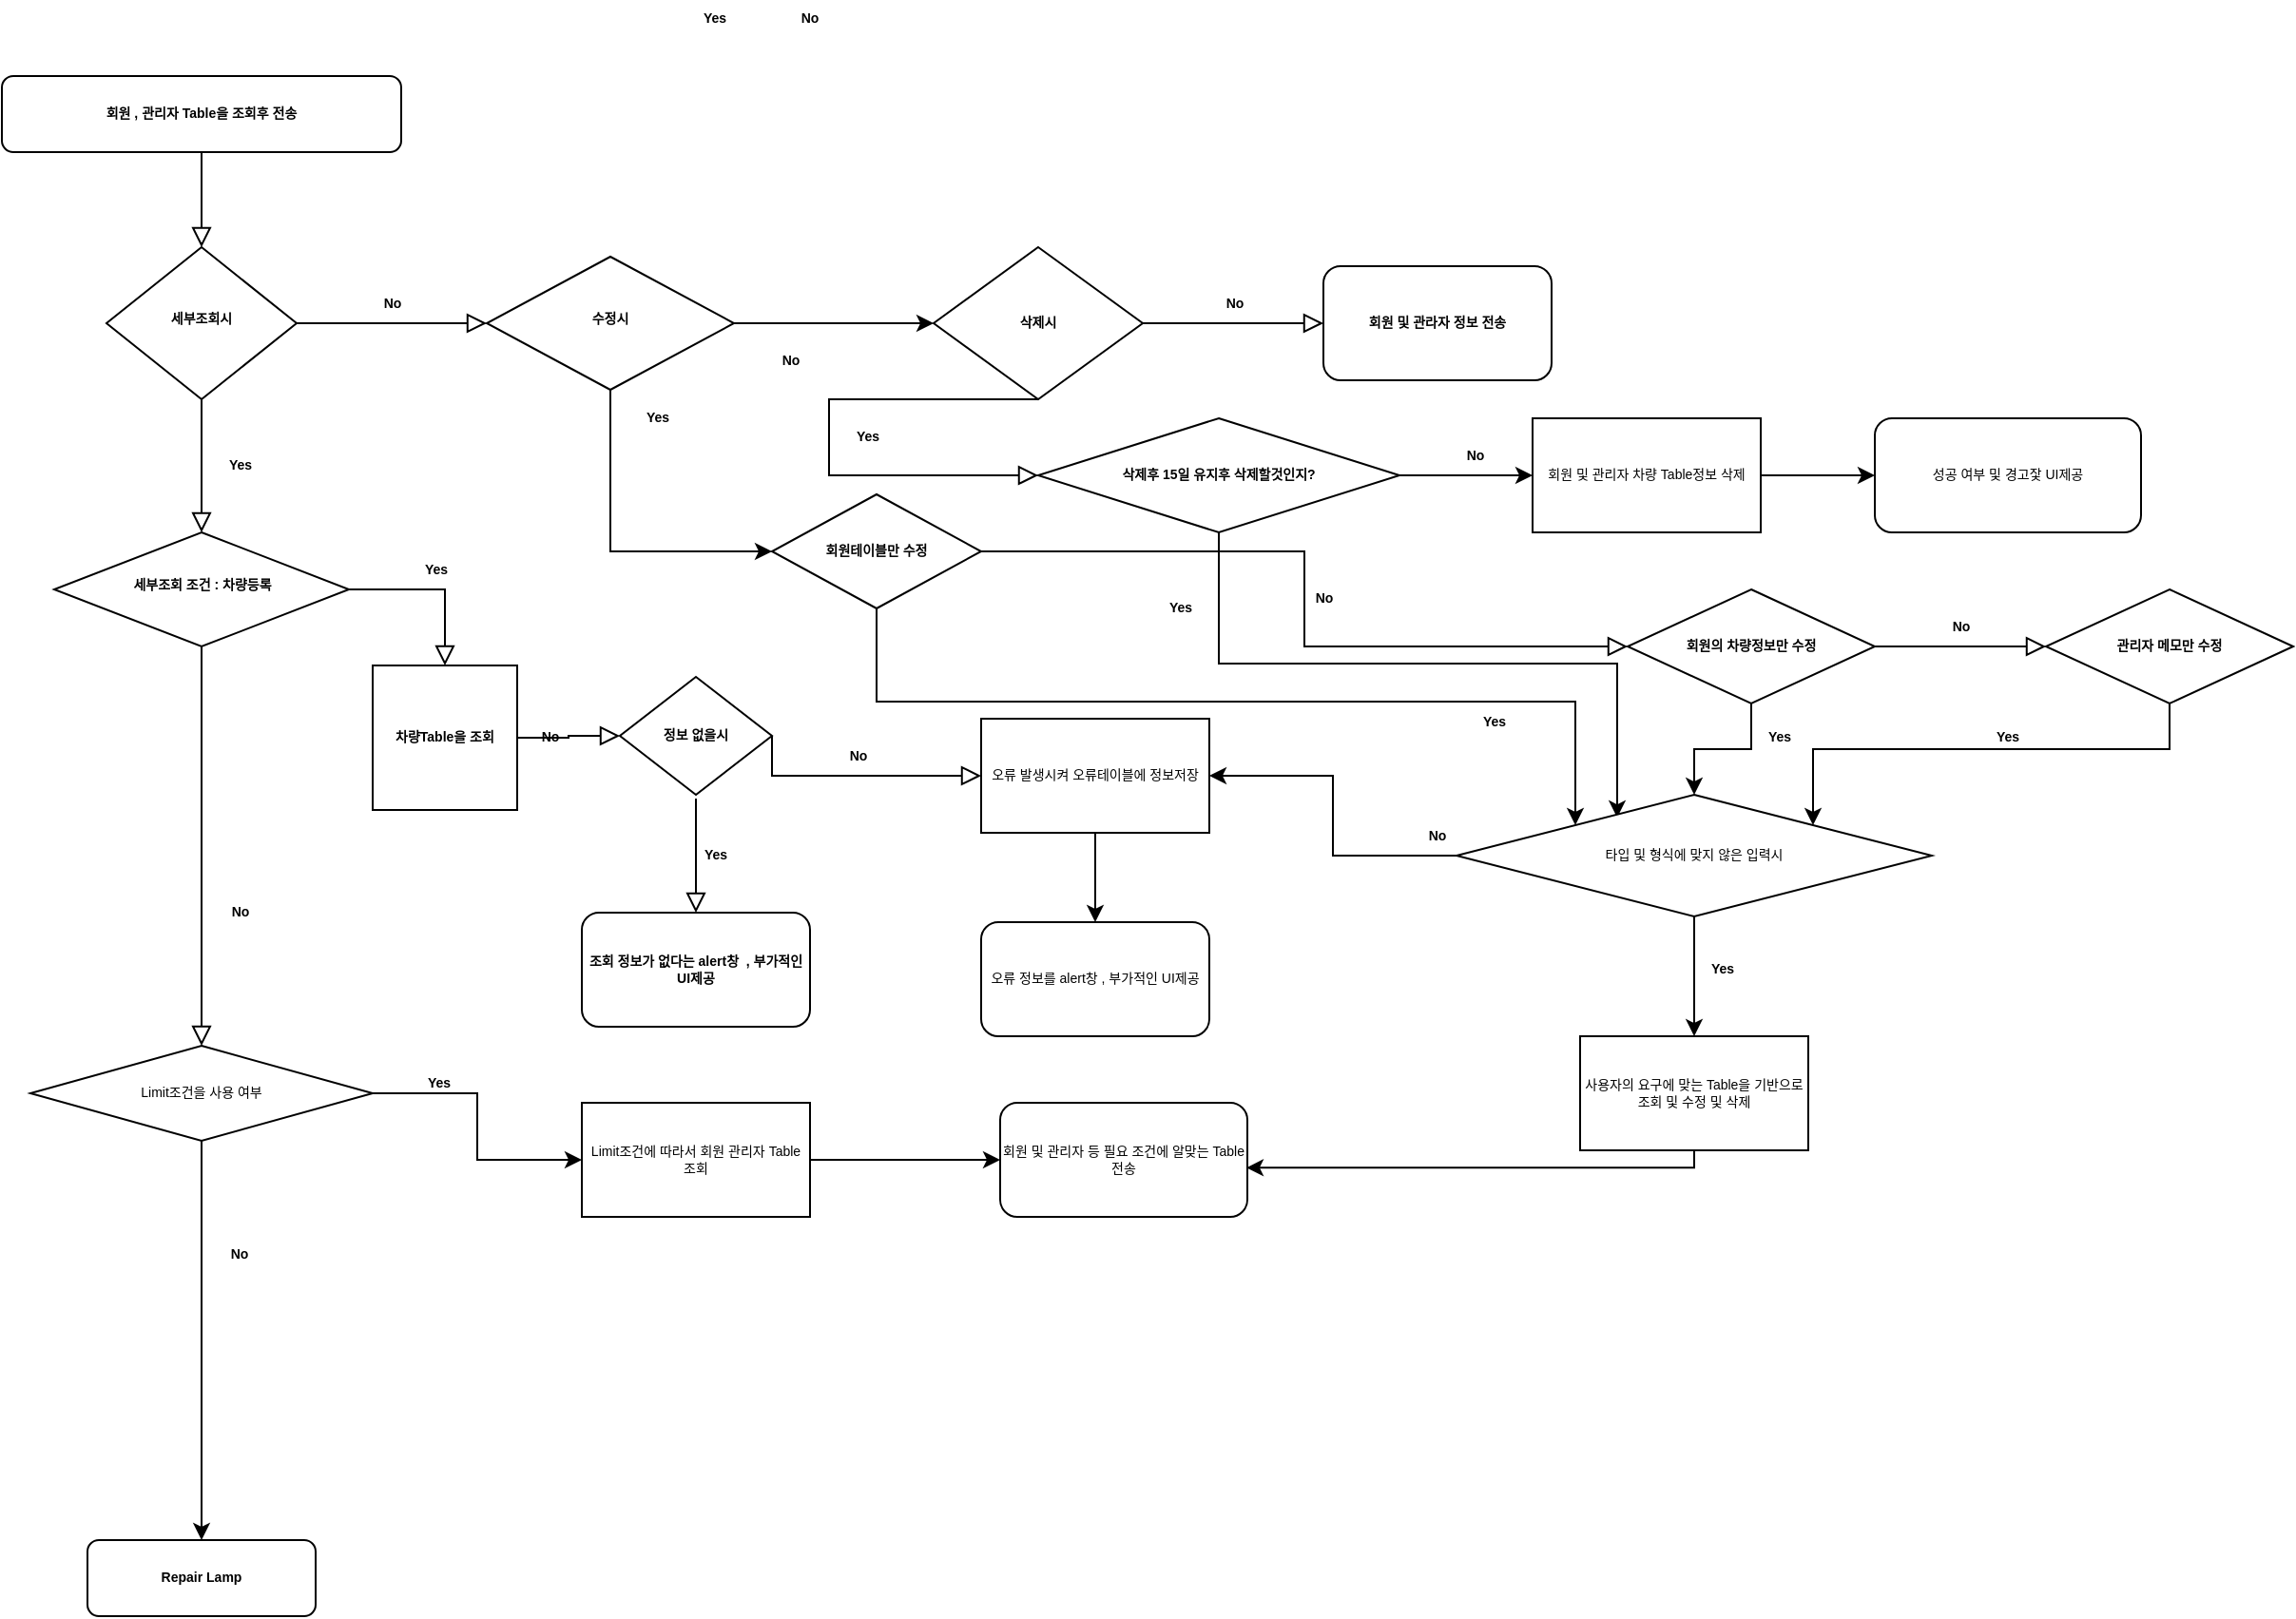 <mxfile version="14.6.11" type="github">
  <diagram id="C5RBs43oDa-KdzZeNtuy" name="Page-1">
    <mxGraphModel dx="1221" dy="645" grid="1" gridSize="10" guides="1" tooltips="1" connect="1" arrows="1" fold="1" page="1" pageScale="1" pageWidth="827" pageHeight="1169" math="0" shadow="0">
      <root>
        <mxCell id="WIyWlLk6GJQsqaUBKTNV-0" />
        <mxCell id="WIyWlLk6GJQsqaUBKTNV-1" parent="WIyWlLk6GJQsqaUBKTNV-0" />
        <mxCell id="WIyWlLk6GJQsqaUBKTNV-2" value="" style="rounded=0;html=1;jettySize=auto;orthogonalLoop=1;fontSize=7;endArrow=block;endFill=0;endSize=8;strokeWidth=1;shadow=0;labelBackgroundColor=none;edgeStyle=orthogonalEdgeStyle;fontStyle=1" parent="WIyWlLk6GJQsqaUBKTNV-1" source="WIyWlLk6GJQsqaUBKTNV-3" target="WIyWlLk6GJQsqaUBKTNV-6" edge="1">
          <mxGeometry relative="1" as="geometry" />
        </mxCell>
        <mxCell id="WIyWlLk6GJQsqaUBKTNV-3" value="회원 , 관리자 Table을 조회후 전송" style="rounded=1;whiteSpace=wrap;html=1;fontSize=7;glass=0;strokeWidth=1;shadow=0;fontStyle=1" parent="WIyWlLk6GJQsqaUBKTNV-1" vertex="1">
          <mxGeometry x="115" y="80" width="210" height="40" as="geometry" />
        </mxCell>
        <mxCell id="WIyWlLk6GJQsqaUBKTNV-4" value="Yes" style="rounded=0;html=1;jettySize=auto;orthogonalLoop=1;fontSize=7;endArrow=block;endFill=0;endSize=8;strokeWidth=1;shadow=0;labelBackgroundColor=none;edgeStyle=orthogonalEdgeStyle;fontStyle=1" parent="WIyWlLk6GJQsqaUBKTNV-1" source="WIyWlLk6GJQsqaUBKTNV-6" target="WIyWlLk6GJQsqaUBKTNV-10" edge="1">
          <mxGeometry y="20" relative="1" as="geometry">
            <mxPoint as="offset" />
          </mxGeometry>
        </mxCell>
        <mxCell id="WIyWlLk6GJQsqaUBKTNV-5" value="No" style="edgeStyle=orthogonalEdgeStyle;rounded=0;html=1;jettySize=auto;orthogonalLoop=1;fontSize=7;endArrow=block;endFill=0;endSize=8;strokeWidth=1;shadow=0;labelBackgroundColor=none;fontStyle=1" parent="WIyWlLk6GJQsqaUBKTNV-1" source="WIyWlLk6GJQsqaUBKTNV-6" target="Ei1UPvC6GAFBHRLiOZWo-1" edge="1">
          <mxGeometry y="10" relative="1" as="geometry">
            <mxPoint as="offset" />
            <mxPoint x="320" y="210" as="targetPoint" />
          </mxGeometry>
        </mxCell>
        <mxCell id="WIyWlLk6GJQsqaUBKTNV-6" value="세부조회시" style="rhombus;whiteSpace=wrap;html=1;shadow=0;fontFamily=Helvetica;fontSize=7;align=center;strokeWidth=1;spacing=6;spacingTop=-4;fontStyle=1" parent="WIyWlLk6GJQsqaUBKTNV-1" vertex="1">
          <mxGeometry x="170" y="170" width="100" height="80" as="geometry" />
        </mxCell>
        <mxCell id="WIyWlLk6GJQsqaUBKTNV-8" value="No" style="rounded=0;html=1;jettySize=auto;orthogonalLoop=1;fontSize=7;endArrow=block;endFill=0;endSize=8;strokeWidth=1;shadow=0;labelBackgroundColor=none;edgeStyle=orthogonalEdgeStyle;fontStyle=1;entryX=0.5;entryY=0;entryDx=0;entryDy=0;" parent="WIyWlLk6GJQsqaUBKTNV-1" source="WIyWlLk6GJQsqaUBKTNV-10" target="Ei1UPvC6GAFBHRLiOZWo-59" edge="1">
          <mxGeometry x="0.333" y="20" relative="1" as="geometry">
            <mxPoint as="offset" />
            <mxPoint x="220" y="490" as="targetPoint" />
          </mxGeometry>
        </mxCell>
        <mxCell id="WIyWlLk6GJQsqaUBKTNV-9" value="Yes" style="edgeStyle=orthogonalEdgeStyle;rounded=0;html=1;jettySize=auto;orthogonalLoop=1;fontSize=7;endArrow=block;endFill=0;endSize=8;strokeWidth=1;shadow=0;labelBackgroundColor=none;fontStyle=1" parent="WIyWlLk6GJQsqaUBKTNV-1" source="WIyWlLk6GJQsqaUBKTNV-10" target="Ei1UPvC6GAFBHRLiOZWo-2" edge="1">
          <mxGeometry y="10" relative="1" as="geometry">
            <mxPoint as="offset" />
            <mxPoint x="550" y="390" as="targetPoint" />
            <Array as="points">
              <mxPoint x="320" y="350" />
              <mxPoint x="320" y="350" />
            </Array>
          </mxGeometry>
        </mxCell>
        <mxCell id="WIyWlLk6GJQsqaUBKTNV-10" value="&lt;font style=&quot;font-size: 7px;&quot;&gt;세부조회 조건 : 차량등록&lt;br style=&quot;font-size: 7px;&quot;&gt;&lt;/font&gt;" style="rhombus;whiteSpace=wrap;html=1;shadow=0;fontFamily=Helvetica;fontSize=7;align=center;strokeWidth=1;spacing=6;spacingTop=-4;fontStyle=1" parent="WIyWlLk6GJQsqaUBKTNV-1" vertex="1">
          <mxGeometry x="142.5" y="320" width="155" height="60" as="geometry" />
        </mxCell>
        <mxCell id="WIyWlLk6GJQsqaUBKTNV-11" value="Repair Lamp" style="rounded=1;whiteSpace=wrap;html=1;fontSize=7;glass=0;strokeWidth=1;shadow=0;fontStyle=1" parent="WIyWlLk6GJQsqaUBKTNV-1" vertex="1">
          <mxGeometry x="160" y="850" width="120" height="40" as="geometry" />
        </mxCell>
        <mxCell id="Ei1UPvC6GAFBHRLiOZWo-14" style="edgeStyle=orthogonalEdgeStyle;rounded=0;orthogonalLoop=1;jettySize=auto;html=1;exitX=1;exitY=0.5;exitDx=0;exitDy=0;entryX=0;entryY=0.5;entryDx=0;entryDy=0;fontSize=7;fontStyle=1" edge="1" parent="WIyWlLk6GJQsqaUBKTNV-1" source="Ei1UPvC6GAFBHRLiOZWo-1" target="Ei1UPvC6GAFBHRLiOZWo-22">
          <mxGeometry relative="1" as="geometry">
            <mxPoint x="570" y="210" as="targetPoint" />
          </mxGeometry>
        </mxCell>
        <mxCell id="Ei1UPvC6GAFBHRLiOZWo-15" style="edgeStyle=orthogonalEdgeStyle;rounded=0;orthogonalLoop=1;jettySize=auto;html=1;exitX=0.5;exitY=1;exitDx=0;exitDy=0;entryX=0;entryY=0.5;entryDx=0;entryDy=0;fontSize=7;fontStyle=1" edge="1" parent="WIyWlLk6GJQsqaUBKTNV-1" source="Ei1UPvC6GAFBHRLiOZWo-1" target="Ei1UPvC6GAFBHRLiOZWo-21">
          <mxGeometry relative="1" as="geometry">
            <mxPoint x="435" y="290" as="targetPoint" />
          </mxGeometry>
        </mxCell>
        <mxCell id="Ei1UPvC6GAFBHRLiOZWo-1" value="&lt;font style=&quot;font-size: 7px;&quot;&gt;수정시&lt;/font&gt;" style="rhombus;whiteSpace=wrap;html=1;shadow=0;fontFamily=Helvetica;fontSize=7;align=center;strokeWidth=1;spacing=6;spacingTop=-4;fontStyle=1" vertex="1" parent="WIyWlLk6GJQsqaUBKTNV-1">
          <mxGeometry x="370" y="175" width="130" height="70" as="geometry" />
        </mxCell>
        <mxCell id="Ei1UPvC6GAFBHRLiOZWo-2" value="차량Table을 조회" style="whiteSpace=wrap;html=1;aspect=fixed;fontSize=7;fontStyle=1" vertex="1" parent="WIyWlLk6GJQsqaUBKTNV-1">
          <mxGeometry x="310" y="390" width="76" height="76" as="geometry" />
        </mxCell>
        <mxCell id="Ei1UPvC6GAFBHRLiOZWo-5" value="No" style="edgeStyle=orthogonalEdgeStyle;rounded=0;html=1;jettySize=auto;orthogonalLoop=1;fontSize=7;endArrow=block;endFill=0;endSize=8;strokeWidth=1;shadow=0;labelBackgroundColor=none;exitX=1;exitY=0.5;exitDx=0;exitDy=0;entryX=0;entryY=0.5;entryDx=0;entryDy=0;fontStyle=1" edge="1" parent="WIyWlLk6GJQsqaUBKTNV-1" source="Ei1UPvC6GAFBHRLiOZWo-2" target="Ei1UPvC6GAFBHRLiOZWo-7">
          <mxGeometry y="10" relative="1" as="geometry">
            <mxPoint as="offset" />
            <mxPoint x="280" y="220" as="sourcePoint" />
            <mxPoint x="550" y="348" as="targetPoint" />
          </mxGeometry>
        </mxCell>
        <mxCell id="Ei1UPvC6GAFBHRLiOZWo-7" value="정보 없을시" style="rhombus;whiteSpace=wrap;html=1;fontSize=7;fontStyle=1" vertex="1" parent="WIyWlLk6GJQsqaUBKTNV-1">
          <mxGeometry x="440" y="396" width="80" height="62" as="geometry" />
        </mxCell>
        <mxCell id="Ei1UPvC6GAFBHRLiOZWo-10" value="No" style="edgeStyle=orthogonalEdgeStyle;rounded=0;html=1;jettySize=auto;orthogonalLoop=1;fontSize=7;endArrow=block;endFill=0;endSize=8;strokeWidth=1;shadow=0;labelBackgroundColor=none;exitX=1;exitY=0.5;exitDx=0;exitDy=0;entryX=0;entryY=0.5;entryDx=0;entryDy=0;fontStyle=1" edge="1" parent="WIyWlLk6GJQsqaUBKTNV-1" source="Ei1UPvC6GAFBHRLiOZWo-7" target="Ei1UPvC6GAFBHRLiOZWo-41">
          <mxGeometry y="10" relative="1" as="geometry">
            <mxPoint as="offset" />
            <mxPoint x="630" y="328" as="sourcePoint" />
            <mxPoint x="600" y="426" as="targetPoint" />
            <Array as="points">
              <mxPoint x="520" y="448" />
            </Array>
          </mxGeometry>
        </mxCell>
        <mxCell id="Ei1UPvC6GAFBHRLiOZWo-11" value="조회 정보가 없다는 alert창&amp;nbsp; , 부가적인 UI제공" style="rounded=1;whiteSpace=wrap;html=1;fontSize=7;fontStyle=1" vertex="1" parent="WIyWlLk6GJQsqaUBKTNV-1">
          <mxGeometry x="420" y="520" width="120" height="60" as="geometry" />
        </mxCell>
        <mxCell id="Ei1UPvC6GAFBHRLiOZWo-12" value="Yes" style="edgeStyle=orthogonalEdgeStyle;rounded=0;html=1;jettySize=auto;orthogonalLoop=1;fontSize=7;endArrow=block;endFill=0;endSize=8;strokeWidth=1;shadow=0;labelBackgroundColor=none;entryX=0.5;entryY=0;entryDx=0;entryDy=0;fontStyle=1" edge="1" parent="WIyWlLk6GJQsqaUBKTNV-1" target="Ei1UPvC6GAFBHRLiOZWo-11">
          <mxGeometry y="10" relative="1" as="geometry">
            <mxPoint as="offset" />
            <mxPoint x="480" y="460" as="sourcePoint" />
            <mxPoint x="370" y="360" as="targetPoint" />
            <Array as="points">
              <mxPoint x="480" y="480" />
              <mxPoint x="480" y="480" />
            </Array>
          </mxGeometry>
        </mxCell>
        <mxCell id="Ei1UPvC6GAFBHRLiOZWo-17" value="Yes" style="text;html=1;strokeColor=none;fillColor=none;align=center;verticalAlign=middle;whiteSpace=wrap;rounded=0;fontSize=7;fontStyle=1" vertex="1" parent="WIyWlLk6GJQsqaUBKTNV-1">
          <mxGeometry x="470" y="40" width="40" height="20" as="geometry" />
        </mxCell>
        <mxCell id="Ei1UPvC6GAFBHRLiOZWo-18" value="No" style="text;html=1;strokeColor=none;fillColor=none;align=center;verticalAlign=middle;whiteSpace=wrap;rounded=0;fontSize=7;fontStyle=1" vertex="1" parent="WIyWlLk6GJQsqaUBKTNV-1">
          <mxGeometry x="520" y="40" width="40" height="20" as="geometry" />
        </mxCell>
        <mxCell id="Ei1UPvC6GAFBHRLiOZWo-19" value="Yes" style="text;html=1;strokeColor=none;fillColor=none;align=center;verticalAlign=middle;whiteSpace=wrap;rounded=0;fontSize=7;fontStyle=1" vertex="1" parent="WIyWlLk6GJQsqaUBKTNV-1">
          <mxGeometry x="440" y="250" width="40" height="20" as="geometry" />
        </mxCell>
        <mxCell id="Ei1UPvC6GAFBHRLiOZWo-20" value="No" style="text;html=1;strokeColor=none;fillColor=none;align=center;verticalAlign=middle;whiteSpace=wrap;rounded=0;fontSize=7;fontStyle=1" vertex="1" parent="WIyWlLk6GJQsqaUBKTNV-1">
          <mxGeometry x="510" y="210" width="40" height="40" as="geometry" />
        </mxCell>
        <mxCell id="Ei1UPvC6GAFBHRLiOZWo-33" style="edgeStyle=orthogonalEdgeStyle;rounded=0;orthogonalLoop=1;jettySize=auto;html=1;exitX=0.5;exitY=1;exitDx=0;exitDy=0;fontSize=7;entryX=0;entryY=0;entryDx=0;entryDy=0;" edge="1" parent="WIyWlLk6GJQsqaUBKTNV-1" source="Ei1UPvC6GAFBHRLiOZWo-21" target="Ei1UPvC6GAFBHRLiOZWo-34">
          <mxGeometry relative="1" as="geometry">
            <mxPoint x="795.471" y="490" as="targetPoint" />
          </mxGeometry>
        </mxCell>
        <mxCell id="Ei1UPvC6GAFBHRLiOZWo-21" value="회원테이블만 수정" style="rhombus;whiteSpace=wrap;html=1;fontSize=7;fontStyle=1" vertex="1" parent="WIyWlLk6GJQsqaUBKTNV-1">
          <mxGeometry x="520" y="300" width="110" height="60" as="geometry" />
        </mxCell>
        <mxCell id="Ei1UPvC6GAFBHRLiOZWo-22" value="삭제시" style="rhombus;whiteSpace=wrap;html=1;fontSize=7;fontStyle=1" vertex="1" parent="WIyWlLk6GJQsqaUBKTNV-1">
          <mxGeometry x="605" y="170" width="110" height="80" as="geometry" />
        </mxCell>
        <mxCell id="Ei1UPvC6GAFBHRLiOZWo-24" value="No" style="edgeStyle=orthogonalEdgeStyle;rounded=0;html=1;jettySize=auto;orthogonalLoop=1;fontSize=7;endArrow=block;endFill=0;endSize=8;strokeWidth=1;shadow=0;labelBackgroundColor=none;exitX=1;exitY=0.5;exitDx=0;exitDy=0;entryX=0;entryY=0.5;entryDx=0;entryDy=0;fontStyle=1" edge="1" parent="WIyWlLk6GJQsqaUBKTNV-1" source="Ei1UPvC6GAFBHRLiOZWo-22" target="Ei1UPvC6GAFBHRLiOZWo-25">
          <mxGeometry y="10" relative="1" as="geometry">
            <mxPoint as="offset" />
            <mxPoint x="280" y="220" as="sourcePoint" />
            <mxPoint x="830" y="210" as="targetPoint" />
          </mxGeometry>
        </mxCell>
        <mxCell id="Ei1UPvC6GAFBHRLiOZWo-25" value="회원 및 관라자 정보 전송" style="rounded=1;whiteSpace=wrap;html=1;fontSize=7;fontStyle=1" vertex="1" parent="WIyWlLk6GJQsqaUBKTNV-1">
          <mxGeometry x="810" y="180" width="120" height="60" as="geometry" />
        </mxCell>
        <mxCell id="Ei1UPvC6GAFBHRLiOZWo-26" value="No" style="edgeStyle=orthogonalEdgeStyle;rounded=0;html=1;jettySize=auto;orthogonalLoop=1;fontSize=7;endArrow=block;endFill=0;endSize=8;strokeWidth=1;shadow=0;labelBackgroundColor=none;fontStyle=1;exitX=1;exitY=0.5;exitDx=0;exitDy=0;entryX=0;entryY=0.5;entryDx=0;entryDy=0;" edge="1" parent="WIyWlLk6GJQsqaUBKTNV-1" source="Ei1UPvC6GAFBHRLiOZWo-21" target="Ei1UPvC6GAFBHRLiOZWo-27">
          <mxGeometry y="10" relative="1" as="geometry">
            <mxPoint as="offset" />
            <mxPoint x="280" y="220" as="sourcePoint" />
            <mxPoint x="660" y="350" as="targetPoint" />
          </mxGeometry>
        </mxCell>
        <mxCell id="Ei1UPvC6GAFBHRLiOZWo-35" style="edgeStyle=orthogonalEdgeStyle;rounded=0;orthogonalLoop=1;jettySize=auto;html=1;fontSize=7;" edge="1" parent="WIyWlLk6GJQsqaUBKTNV-1" source="Ei1UPvC6GAFBHRLiOZWo-27" target="Ei1UPvC6GAFBHRLiOZWo-34">
          <mxGeometry relative="1" as="geometry" />
        </mxCell>
        <mxCell id="Ei1UPvC6GAFBHRLiOZWo-27" value="회원의 차량정보만 수정" style="rhombus;whiteSpace=wrap;html=1;fontSize=7;fontStyle=1" vertex="1" parent="WIyWlLk6GJQsqaUBKTNV-1">
          <mxGeometry x="970" y="350" width="130" height="60" as="geometry" />
        </mxCell>
        <mxCell id="Ei1UPvC6GAFBHRLiOZWo-36" style="edgeStyle=orthogonalEdgeStyle;rounded=0;orthogonalLoop=1;jettySize=auto;html=1;exitX=0.5;exitY=1;exitDx=0;exitDy=0;entryX=1;entryY=0;entryDx=0;entryDy=0;fontSize=7;" edge="1" parent="WIyWlLk6GJQsqaUBKTNV-1" source="Ei1UPvC6GAFBHRLiOZWo-28" target="Ei1UPvC6GAFBHRLiOZWo-34">
          <mxGeometry relative="1" as="geometry" />
        </mxCell>
        <mxCell id="Ei1UPvC6GAFBHRLiOZWo-28" value="관리자 메모만 수정" style="rhombus;whiteSpace=wrap;html=1;fontSize=7;fontStyle=1" vertex="1" parent="WIyWlLk6GJQsqaUBKTNV-1">
          <mxGeometry x="1190" y="350" width="130" height="60" as="geometry" />
        </mxCell>
        <mxCell id="Ei1UPvC6GAFBHRLiOZWo-29" value="No" style="edgeStyle=orthogonalEdgeStyle;rounded=0;html=1;jettySize=auto;orthogonalLoop=1;fontSize=7;endArrow=block;endFill=0;endSize=8;strokeWidth=1;shadow=0;labelBackgroundColor=none;fontStyle=1;entryX=0;entryY=0.5;entryDx=0;entryDy=0;" edge="1" parent="WIyWlLk6GJQsqaUBKTNV-1" source="Ei1UPvC6GAFBHRLiOZWo-27" target="Ei1UPvC6GAFBHRLiOZWo-28">
          <mxGeometry y="10" relative="1" as="geometry">
            <mxPoint as="offset" />
            <mxPoint x="630" y="330" as="sourcePoint" />
            <mxPoint x="700" y="330" as="targetPoint" />
            <Array as="points" />
          </mxGeometry>
        </mxCell>
        <mxCell id="Ei1UPvC6GAFBHRLiOZWo-30" value="Yes" style="rounded=0;html=1;jettySize=auto;orthogonalLoop=1;fontSize=7;endArrow=block;endFill=0;endSize=8;strokeWidth=1;shadow=0;labelBackgroundColor=none;edgeStyle=orthogonalEdgeStyle;fontStyle=1;exitX=0.5;exitY=1;exitDx=0;exitDy=0;entryX=0;entryY=0.5;entryDx=0;entryDy=0;" edge="1" parent="WIyWlLk6GJQsqaUBKTNV-1" source="Ei1UPvC6GAFBHRLiOZWo-22" target="Ei1UPvC6GAFBHRLiOZWo-31">
          <mxGeometry y="20" relative="1" as="geometry">
            <mxPoint as="offset" />
            <mxPoint x="230" y="260" as="sourcePoint" />
            <mxPoint x="770" y="280" as="targetPoint" />
            <Array as="points">
              <mxPoint x="550" y="250" />
              <mxPoint x="550" y="290" />
            </Array>
          </mxGeometry>
        </mxCell>
        <mxCell id="Ei1UPvC6GAFBHRLiOZWo-46" style="edgeStyle=orthogonalEdgeStyle;rounded=0;orthogonalLoop=1;jettySize=auto;html=1;exitX=0.5;exitY=1;exitDx=0;exitDy=0;entryX=0.338;entryY=0.188;entryDx=0;entryDy=0;entryPerimeter=0;fontSize=7;" edge="1" parent="WIyWlLk6GJQsqaUBKTNV-1" source="Ei1UPvC6GAFBHRLiOZWo-31" target="Ei1UPvC6GAFBHRLiOZWo-34">
          <mxGeometry relative="1" as="geometry" />
        </mxCell>
        <mxCell id="Ei1UPvC6GAFBHRLiOZWo-50" style="edgeStyle=orthogonalEdgeStyle;rounded=0;orthogonalLoop=1;jettySize=auto;html=1;exitX=1;exitY=0.5;exitDx=0;exitDy=0;fontSize=7;entryX=0;entryY=0.5;entryDx=0;entryDy=0;" edge="1" parent="WIyWlLk6GJQsqaUBKTNV-1" source="Ei1UPvC6GAFBHRLiOZWo-31" target="Ei1UPvC6GAFBHRLiOZWo-56">
          <mxGeometry relative="1" as="geometry">
            <mxPoint x="940" y="290.294" as="targetPoint" />
          </mxGeometry>
        </mxCell>
        <mxCell id="Ei1UPvC6GAFBHRLiOZWo-31" value="삭제후 15일 유지후 삭제할것인지?" style="rhombus;whiteSpace=wrap;html=1;fontSize=7;fontStyle=1" vertex="1" parent="WIyWlLk6GJQsqaUBKTNV-1">
          <mxGeometry x="660" y="260" width="190" height="60" as="geometry" />
        </mxCell>
        <mxCell id="Ei1UPvC6GAFBHRLiOZWo-40" style="edgeStyle=orthogonalEdgeStyle;rounded=0;orthogonalLoop=1;jettySize=auto;html=1;exitX=0;exitY=0.5;exitDx=0;exitDy=0;fontSize=7;entryX=1;entryY=0.5;entryDx=0;entryDy=0;" edge="1" parent="WIyWlLk6GJQsqaUBKTNV-1" source="Ei1UPvC6GAFBHRLiOZWo-34" target="Ei1UPvC6GAFBHRLiOZWo-41">
          <mxGeometry relative="1" as="geometry">
            <mxPoint x="820" y="490" as="targetPoint" />
          </mxGeometry>
        </mxCell>
        <mxCell id="Ei1UPvC6GAFBHRLiOZWo-51" style="edgeStyle=orthogonalEdgeStyle;rounded=0;orthogonalLoop=1;jettySize=auto;html=1;exitX=0.5;exitY=1;exitDx=0;exitDy=0;fontSize=7;entryX=0.5;entryY=0;entryDx=0;entryDy=0;" edge="1" parent="WIyWlLk6GJQsqaUBKTNV-1" source="Ei1UPvC6GAFBHRLiOZWo-34" target="Ei1UPvC6GAFBHRLiOZWo-53">
          <mxGeometry relative="1" as="geometry">
            <mxPoint x="1004.882" y="580" as="targetPoint" />
          </mxGeometry>
        </mxCell>
        <mxCell id="Ei1UPvC6GAFBHRLiOZWo-34" value="타입 및 형식에 맞지 않은 입력시" style="rhombus;whiteSpace=wrap;html=1;fontSize=7;" vertex="1" parent="WIyWlLk6GJQsqaUBKTNV-1">
          <mxGeometry x="880" y="458" width="250" height="64" as="geometry" />
        </mxCell>
        <mxCell id="Ei1UPvC6GAFBHRLiOZWo-37" value="Yes" style="text;html=1;strokeColor=none;fillColor=none;align=center;verticalAlign=middle;whiteSpace=wrap;rounded=0;fontSize=7;fontStyle=1" vertex="1" parent="WIyWlLk6GJQsqaUBKTNV-1">
          <mxGeometry x="880" y="410" width="40" height="20" as="geometry" />
        </mxCell>
        <mxCell id="Ei1UPvC6GAFBHRLiOZWo-38" value="Yes" style="text;html=1;strokeColor=none;fillColor=none;align=center;verticalAlign=middle;whiteSpace=wrap;rounded=0;fontSize=7;fontStyle=1" vertex="1" parent="WIyWlLk6GJQsqaUBKTNV-1">
          <mxGeometry x="1030" y="418" width="40" height="20" as="geometry" />
        </mxCell>
        <mxCell id="Ei1UPvC6GAFBHRLiOZWo-39" value="Yes" style="text;html=1;strokeColor=none;fillColor=none;align=center;verticalAlign=middle;whiteSpace=wrap;rounded=0;fontSize=7;fontStyle=1" vertex="1" parent="WIyWlLk6GJQsqaUBKTNV-1">
          <mxGeometry x="1150" y="418" width="40" height="20" as="geometry" />
        </mxCell>
        <mxCell id="Ei1UPvC6GAFBHRLiOZWo-45" style="edgeStyle=orthogonalEdgeStyle;rounded=0;orthogonalLoop=1;jettySize=auto;html=1;entryX=0.5;entryY=0;entryDx=0;entryDy=0;fontSize=7;" edge="1" parent="WIyWlLk6GJQsqaUBKTNV-1" source="Ei1UPvC6GAFBHRLiOZWo-41" target="Ei1UPvC6GAFBHRLiOZWo-44">
          <mxGeometry relative="1" as="geometry" />
        </mxCell>
        <mxCell id="Ei1UPvC6GAFBHRLiOZWo-41" value="오류 발생시켜 오류테이블에 정보저장" style="rounded=0;whiteSpace=wrap;html=1;fontSize=7;" vertex="1" parent="WIyWlLk6GJQsqaUBKTNV-1">
          <mxGeometry x="630" y="418" width="120" height="60" as="geometry" />
        </mxCell>
        <mxCell id="Ei1UPvC6GAFBHRLiOZWo-42" value="No" style="text;html=1;strokeColor=none;fillColor=none;align=center;verticalAlign=middle;whiteSpace=wrap;rounded=0;fontSize=7;fontStyle=1" vertex="1" parent="WIyWlLk6GJQsqaUBKTNV-1">
          <mxGeometry x="850" y="470" width="40" height="20" as="geometry" />
        </mxCell>
        <mxCell id="Ei1UPvC6GAFBHRLiOZWo-44" value="오류 정보를 alert창 , 부가적인 UI제공" style="rounded=1;whiteSpace=wrap;html=1;fontSize=7;" vertex="1" parent="WIyWlLk6GJQsqaUBKTNV-1">
          <mxGeometry x="630" y="525" width="120" height="60" as="geometry" />
        </mxCell>
        <mxCell id="Ei1UPvC6GAFBHRLiOZWo-47" value="No" style="text;html=1;strokeColor=none;fillColor=none;align=center;verticalAlign=middle;whiteSpace=wrap;rounded=0;fontSize=7;fontStyle=1" vertex="1" parent="WIyWlLk6GJQsqaUBKTNV-1">
          <mxGeometry x="870" y="270" width="40" height="20" as="geometry" />
        </mxCell>
        <mxCell id="Ei1UPvC6GAFBHRLiOZWo-49" value="Yes" style="text;html=1;strokeColor=none;fillColor=none;align=center;verticalAlign=middle;whiteSpace=wrap;rounded=0;fontSize=7;fontStyle=1" vertex="1" parent="WIyWlLk6GJQsqaUBKTNV-1">
          <mxGeometry x="715" y="350" width="40" height="20" as="geometry" />
        </mxCell>
        <mxCell id="Ei1UPvC6GAFBHRLiOZWo-52" value="Yes" style="text;html=1;strokeColor=none;fillColor=none;align=center;verticalAlign=middle;whiteSpace=wrap;rounded=0;fontSize=7;fontStyle=1" vertex="1" parent="WIyWlLk6GJQsqaUBKTNV-1">
          <mxGeometry x="1000" y="540" width="40" height="20" as="geometry" />
        </mxCell>
        <mxCell id="Ei1UPvC6GAFBHRLiOZWo-55" style="edgeStyle=orthogonalEdgeStyle;rounded=0;orthogonalLoop=1;jettySize=auto;html=1;entryX=0.996;entryY=0.569;entryDx=0;entryDy=0;fontSize=7;entryPerimeter=0;" edge="1" parent="WIyWlLk6GJQsqaUBKTNV-1" source="Ei1UPvC6GAFBHRLiOZWo-53" target="Ei1UPvC6GAFBHRLiOZWo-54">
          <mxGeometry relative="1" as="geometry">
            <Array as="points">
              <mxPoint x="1005" y="654" />
            </Array>
          </mxGeometry>
        </mxCell>
        <mxCell id="Ei1UPvC6GAFBHRLiOZWo-53" value="사용자의 요구에 맞는 Table을 기반으로 조회 및 수정 및 삭제" style="rounded=0;whiteSpace=wrap;html=1;fontSize=7;" vertex="1" parent="WIyWlLk6GJQsqaUBKTNV-1">
          <mxGeometry x="945" y="585" width="120" height="60" as="geometry" />
        </mxCell>
        <mxCell id="Ei1UPvC6GAFBHRLiOZWo-54" value="회원 및 관리자 등 필요 조건에 알맞는 Table전송" style="rounded=1;whiteSpace=wrap;html=1;fontSize=7;" vertex="1" parent="WIyWlLk6GJQsqaUBKTNV-1">
          <mxGeometry x="640" y="620" width="130" height="60" as="geometry" />
        </mxCell>
        <mxCell id="Ei1UPvC6GAFBHRLiOZWo-58" style="edgeStyle=orthogonalEdgeStyle;rounded=0;orthogonalLoop=1;jettySize=auto;html=1;fontSize=7;" edge="1" parent="WIyWlLk6GJQsqaUBKTNV-1" source="Ei1UPvC6GAFBHRLiOZWo-56" target="Ei1UPvC6GAFBHRLiOZWo-57">
          <mxGeometry relative="1" as="geometry" />
        </mxCell>
        <mxCell id="Ei1UPvC6GAFBHRLiOZWo-56" value="회원 및 관리자 차량 Table정보 삭제" style="rounded=0;whiteSpace=wrap;html=1;fontSize=7;" vertex="1" parent="WIyWlLk6GJQsqaUBKTNV-1">
          <mxGeometry x="920" y="260" width="120" height="60" as="geometry" />
        </mxCell>
        <mxCell id="Ei1UPvC6GAFBHRLiOZWo-57" value="성공 여부 및 경고잧 UI제공" style="rounded=1;whiteSpace=wrap;html=1;fontSize=7;" vertex="1" parent="WIyWlLk6GJQsqaUBKTNV-1">
          <mxGeometry x="1100" y="260" width="140" height="60" as="geometry" />
        </mxCell>
        <mxCell id="Ei1UPvC6GAFBHRLiOZWo-61" style="edgeStyle=orthogonalEdgeStyle;rounded=0;orthogonalLoop=1;jettySize=auto;html=1;entryX=0;entryY=0.5;entryDx=0;entryDy=0;fontSize=7;" edge="1" parent="WIyWlLk6GJQsqaUBKTNV-1" source="Ei1UPvC6GAFBHRLiOZWo-59" target="Ei1UPvC6GAFBHRLiOZWo-60">
          <mxGeometry relative="1" as="geometry" />
        </mxCell>
        <mxCell id="Ei1UPvC6GAFBHRLiOZWo-64" style="edgeStyle=orthogonalEdgeStyle;rounded=0;orthogonalLoop=1;jettySize=auto;html=1;fontSize=7;" edge="1" parent="WIyWlLk6GJQsqaUBKTNV-1" source="Ei1UPvC6GAFBHRLiOZWo-59" target="WIyWlLk6GJQsqaUBKTNV-11">
          <mxGeometry relative="1" as="geometry" />
        </mxCell>
        <mxCell id="Ei1UPvC6GAFBHRLiOZWo-59" value="Limit조건을 사용 여부" style="rhombus;whiteSpace=wrap;html=1;fontSize=7;" vertex="1" parent="WIyWlLk6GJQsqaUBKTNV-1">
          <mxGeometry x="130" y="590" width="180" height="50" as="geometry" />
        </mxCell>
        <mxCell id="Ei1UPvC6GAFBHRLiOZWo-62" style="edgeStyle=orthogonalEdgeStyle;rounded=0;orthogonalLoop=1;jettySize=auto;html=1;exitX=1;exitY=0.5;exitDx=0;exitDy=0;entryX=0;entryY=0.5;entryDx=0;entryDy=0;fontSize=7;" edge="1" parent="WIyWlLk6GJQsqaUBKTNV-1" source="Ei1UPvC6GAFBHRLiOZWo-60" target="Ei1UPvC6GAFBHRLiOZWo-54">
          <mxGeometry relative="1" as="geometry" />
        </mxCell>
        <mxCell id="Ei1UPvC6GAFBHRLiOZWo-60" value="Limit조건에 따라서 회원 관리자 Table 조회" style="rounded=0;whiteSpace=wrap;html=1;fontSize=7;" vertex="1" parent="WIyWlLk6GJQsqaUBKTNV-1">
          <mxGeometry x="420" y="620" width="120" height="60" as="geometry" />
        </mxCell>
        <mxCell id="Ei1UPvC6GAFBHRLiOZWo-63" value="Yes" style="text;html=1;strokeColor=none;fillColor=none;align=center;verticalAlign=middle;whiteSpace=wrap;rounded=0;fontSize=7;fontStyle=1" vertex="1" parent="WIyWlLk6GJQsqaUBKTNV-1">
          <mxGeometry x="325" y="600" width="40" height="20" as="geometry" />
        </mxCell>
        <mxCell id="Ei1UPvC6GAFBHRLiOZWo-65" value="No" style="text;html=1;strokeColor=none;fillColor=none;align=center;verticalAlign=middle;whiteSpace=wrap;rounded=0;fontSize=7;fontStyle=1" vertex="1" parent="WIyWlLk6GJQsqaUBKTNV-1">
          <mxGeometry x="220" y="690" width="40" height="20" as="geometry" />
        </mxCell>
      </root>
    </mxGraphModel>
  </diagram>
</mxfile>
